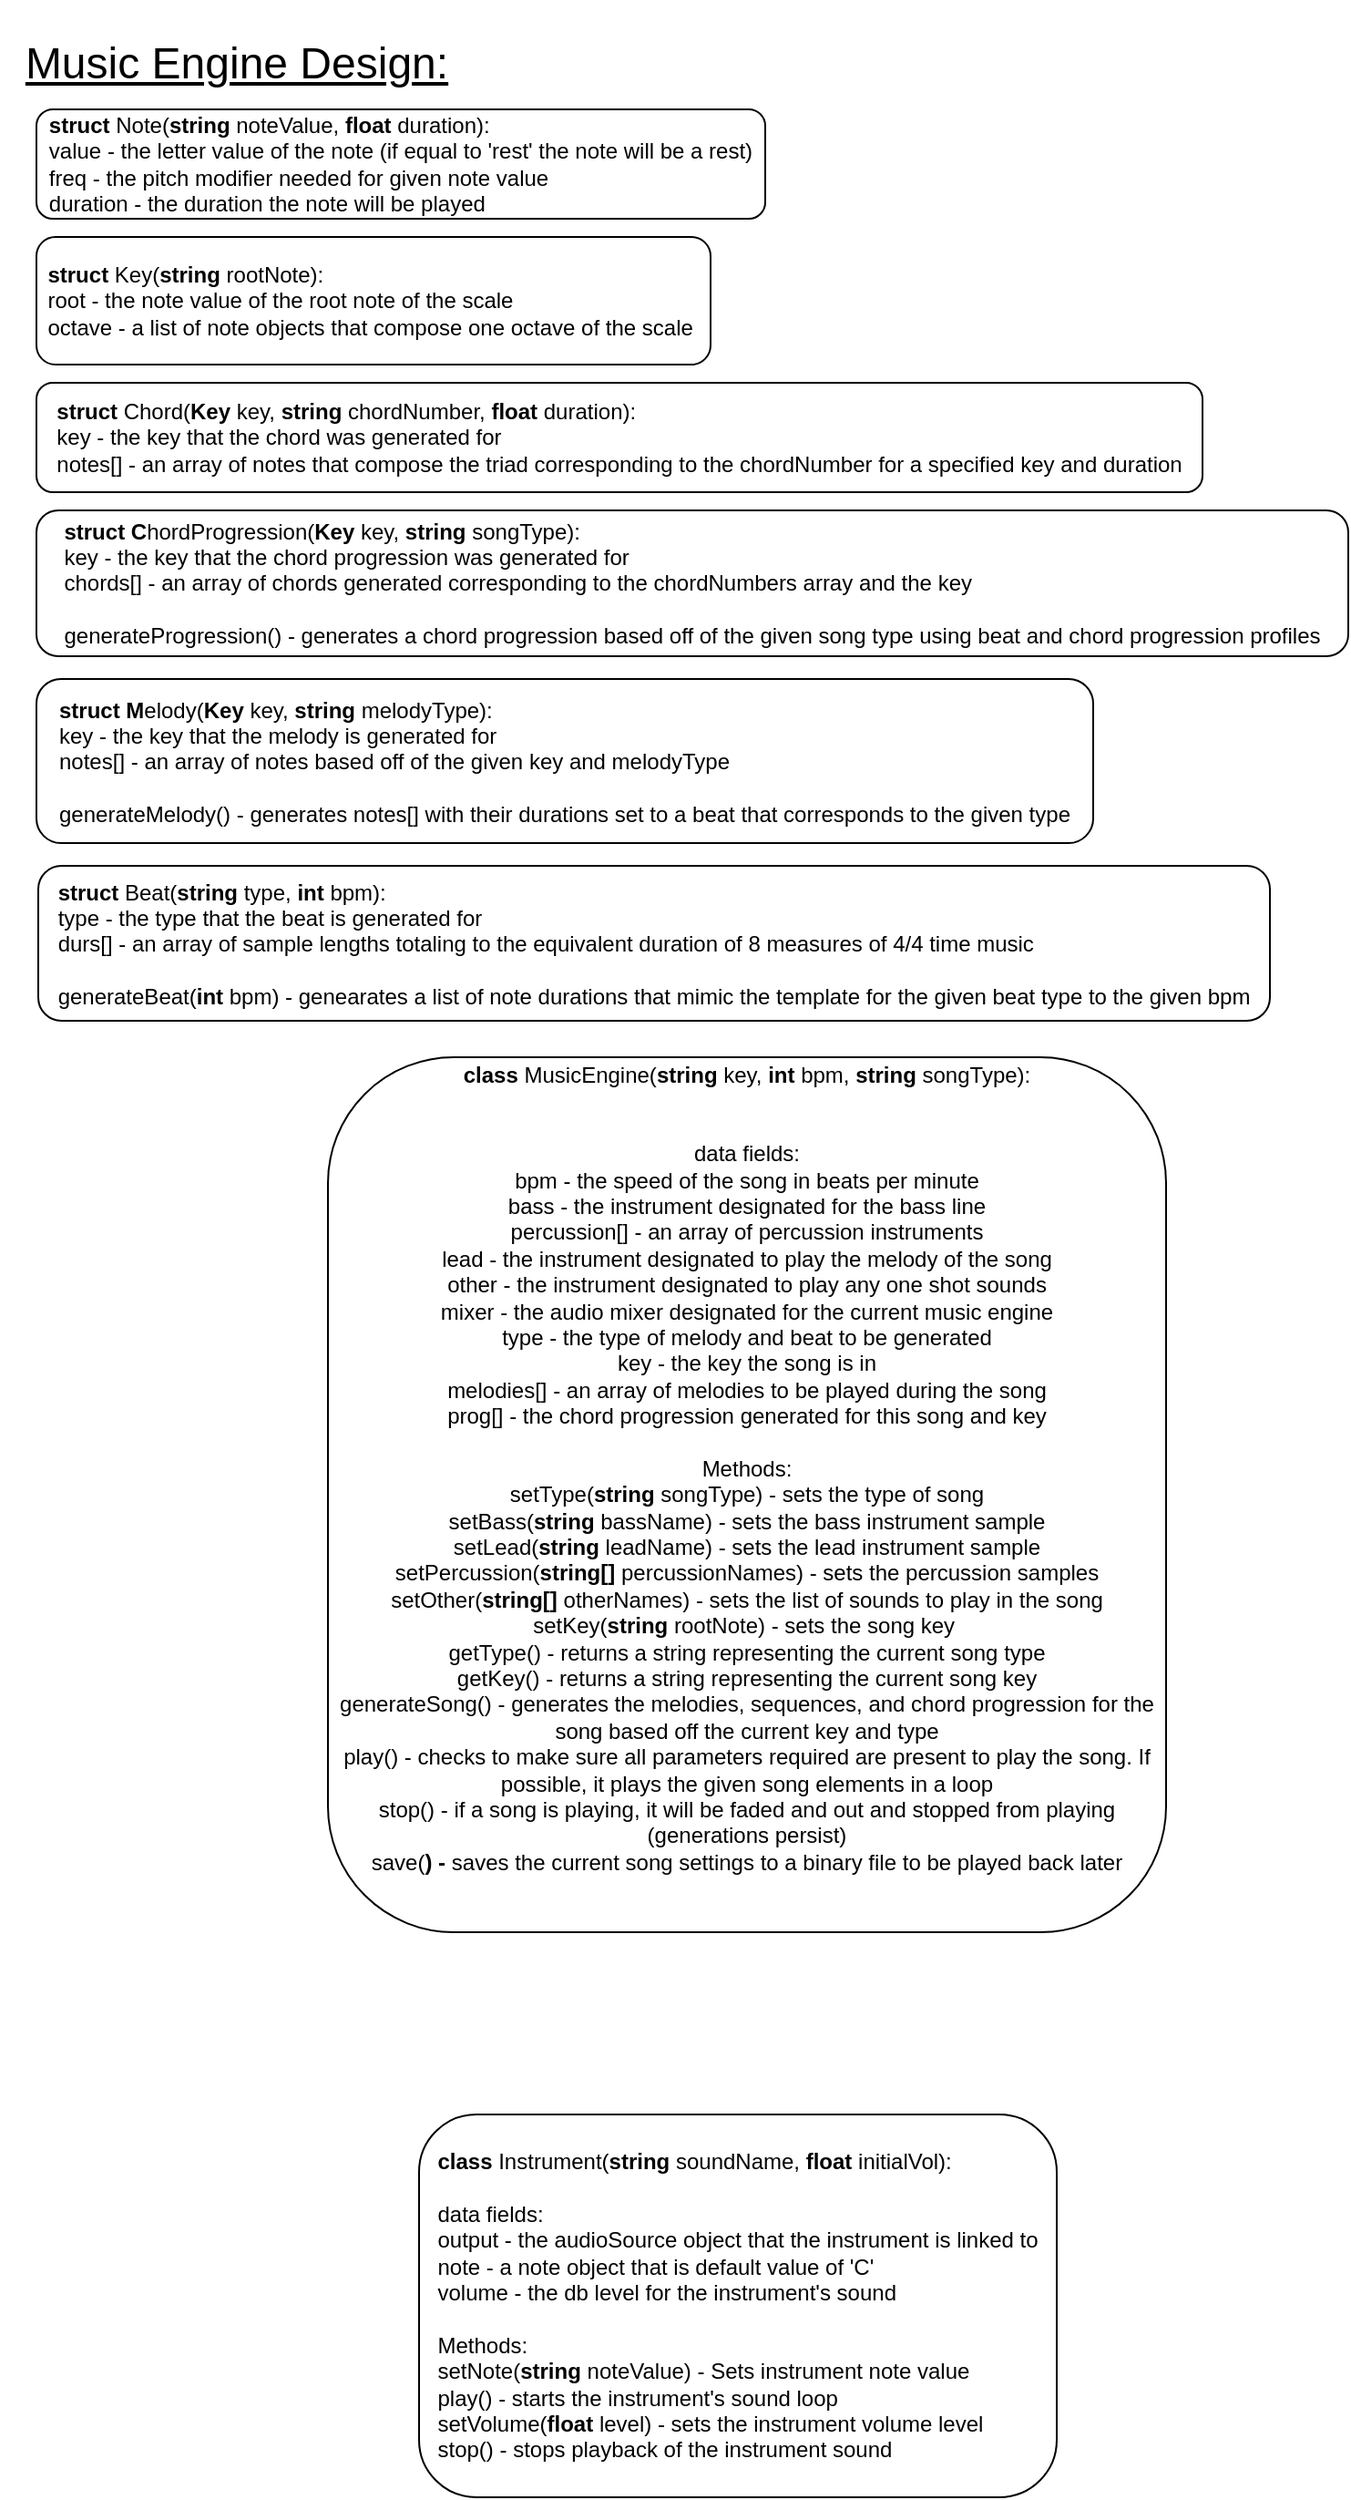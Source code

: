 <mxfile version="10.6.7" type="github"><diagram id="OPNXSDAO6jUCBAhCYMCz" name="Page-1"><mxGraphModel dx="1394" dy="1815" grid="1" gridSize="10" guides="1" tooltips="1" connect="1" arrows="1" fold="1" page="1" pageScale="1" pageWidth="850" pageHeight="1100" math="0" shadow="0"><root><mxCell id="0"/><mxCell id="1" parent="0"/><mxCell id="MRjA1aZxcHOnnrRmyfRB-1" value="&lt;div style=&quot;text-align: left&quot;&gt;&lt;b&gt;struct &lt;/b&gt;Note(&lt;b&gt;string &lt;/b&gt;noteValue, &lt;b&gt;float &lt;/b&gt;duration):&lt;/div&gt;&lt;div style=&quot;text-align: left&quot;&gt;&lt;span&gt;value - the letter value of the note (if equal to 'rest' the note will be a rest)&lt;/span&gt;&lt;/div&gt;&lt;div style=&quot;text-align: left&quot;&gt;&lt;span&gt;freq - the pitch modifier needed for given note value&lt;/span&gt;&lt;/div&gt;&lt;div style=&quot;text-align: left&quot;&gt;duration - the duration the note will be played&lt;/div&gt;" style="rounded=1;whiteSpace=wrap;html=1;" parent="1" vertex="1"><mxGeometry x="50" y="50" width="400" height="60" as="geometry"/></mxCell><mxCell id="MRjA1aZxcHOnnrRmyfRB-2" value="&lt;font style=&quot;font-size: 24px&quot;&gt;&lt;u&gt;Music Engine Design:&lt;/u&gt;&lt;/font&gt;" style="text;html=1;strokeColor=none;fillColor=none;align=center;verticalAlign=middle;whiteSpace=wrap;rounded=0;" parent="1" vertex="1"><mxGeometry x="30" y="-10" width="260" height="70" as="geometry"/></mxCell><mxCell id="MRjA1aZxcHOnnrRmyfRB-3" value="&lt;div style=&quot;text-align: left&quot;&gt;&lt;b&gt;class&lt;/b&gt; Instrument(&lt;b&gt;string &lt;/b&gt;soundName, &lt;b&gt;float&lt;/b&gt;&amp;nbsp;initialVol):&lt;/div&gt;&lt;div style=&quot;text-align: left&quot;&gt;&lt;br&gt;&lt;/div&gt;&lt;div style=&quot;text-align: left&quot;&gt;data fields:&lt;/div&gt;&lt;div style=&quot;text-align: left&quot;&gt;&lt;span&gt;output - the audioSource object that the instrument is linked to&lt;/span&gt;&lt;/div&gt;&lt;div style=&quot;text-align: left&quot;&gt;&lt;span&gt;note - a note object that is default value of 'C'&lt;/span&gt;&lt;/div&gt;&lt;div style=&quot;text-align: left&quot;&gt;&lt;span&gt;volume - the db level for the instrument's sound&lt;/span&gt;&lt;/div&gt;&lt;div style=&quot;text-align: left&quot;&gt;&lt;br&gt;&lt;/div&gt;&lt;div style=&quot;text-align: left&quot;&gt;&lt;span&gt;Methods:&lt;/span&gt;&lt;/div&gt;&lt;div style=&quot;text-align: left&quot;&gt;setNote(&lt;b&gt;string&lt;/b&gt;&amp;nbsp;noteValue) - Sets instrument note value&lt;/div&gt;&lt;div style=&quot;text-align: left&quot;&gt;play() - starts the instrument's sound loop&lt;/div&gt;&lt;div style=&quot;text-align: left&quot;&gt;setVolume(&lt;b&gt;float&lt;/b&gt;&amp;nbsp;level) - sets the instrument volume level&lt;/div&gt;&lt;div style=&quot;text-align: left&quot;&gt;stop() - stops playback of the instrument sound&lt;/div&gt;" style="rounded=1;whiteSpace=wrap;html=1;" parent="1" vertex="1"><mxGeometry x="260" y="1150" width="350" height="210" as="geometry"/></mxCell><mxCell id="Tk8Q-afxmoXbv6JfgF5U-2" value="&lt;div style=&quot;text-align: left&quot;&gt;&lt;b&gt;struct &lt;/b&gt;&lt;span&gt;Key(&lt;b&gt;string&lt;/b&gt; rootNote):&lt;/span&gt;&lt;/div&gt;&lt;div style=&quot;text-align: left&quot;&gt;&lt;span&gt;root - the note value of the root note of the scale&lt;/span&gt;&lt;/div&gt;&lt;div style=&quot;text-align: left&quot;&gt;&lt;span&gt;octave - a list of note objects that compose one octave of the scale&amp;nbsp;&lt;/span&gt;&lt;/div&gt;" style="rounded=1;whiteSpace=wrap;html=1;" vertex="1" parent="1"><mxGeometry x="50" y="120" width="370" height="70" as="geometry"/></mxCell><mxCell id="Tk8Q-afxmoXbv6JfgF5U-3" value="&lt;div style=&quot;text-align: left&quot;&gt;&lt;b&gt;struct&lt;/b&gt; Chord(&lt;b&gt;Key &lt;/b&gt;key, &lt;b&gt;string &lt;/b&gt;chordNumber, &lt;b&gt;float &lt;/b&gt;duration):&lt;/div&gt;&lt;div style=&quot;text-align: left&quot;&gt;key - the key that the chord was generated for&lt;/div&gt;&lt;div style=&quot;text-align: left&quot;&gt;notes[] - an array of notes that compose the triad corresponding to the chordNumber for a specified key and duration&lt;/div&gt;" style="rounded=1;whiteSpace=wrap;html=1;" vertex="1" parent="1"><mxGeometry x="50" y="200" width="640" height="60" as="geometry"/></mxCell><mxCell id="Tk8Q-afxmoXbv6JfgF5U-4" value="&lt;div style=&quot;text-align: left&quot;&gt;&lt;b&gt;struct C&lt;/b&gt;hordProgression(&lt;b&gt;Key &lt;/b&gt;key, &lt;b&gt;string&lt;/b&gt;&amp;nbsp;songType):&lt;/div&gt;&lt;div style=&quot;text-align: left&quot;&gt;key - the key that the chord progression was generated for&lt;/div&gt;&lt;div style=&quot;text-align: left&quot;&gt;chords[] - an array of chords generated corresponding to the chordNumbers array and the key&amp;nbsp;&lt;/div&gt;&lt;div style=&quot;text-align: left&quot;&gt;&lt;br&gt;&lt;/div&gt;&lt;div style=&quot;text-align: left&quot;&gt;generateProgression() - generates a chord progression based off of the given song type using beat and chord progression profiles&lt;/div&gt;" style="rounded=1;whiteSpace=wrap;html=1;" vertex="1" parent="1"><mxGeometry x="50" y="270" width="720" height="80" as="geometry"/></mxCell><mxCell id="Tk8Q-afxmoXbv6JfgF5U-5" value="&lt;div style=&quot;text-align: left&quot;&gt;&lt;b&gt;struct M&lt;/b&gt;elody(&lt;b&gt;Key &lt;/b&gt;key, &lt;b&gt;string&lt;/b&gt;&amp;nbsp;melodyType):&lt;/div&gt;&lt;div style=&quot;text-align: left&quot;&gt;&lt;span&gt;key - the key that the melody is generated for&lt;/span&gt;&lt;/div&gt;&lt;div style=&quot;text-align: left&quot;&gt;notes[] - an array of notes based off of the given key and melodyType&lt;/div&gt;&lt;div style=&quot;text-align: left&quot;&gt;&lt;br&gt;&lt;/div&gt;&lt;div style=&quot;text-align: left&quot;&gt;generateMelody() - generates notes[] with their durations set to a beat that corresponds to the given type&lt;/div&gt;" style="rounded=1;whiteSpace=wrap;html=1;" vertex="1" parent="1"><mxGeometry x="50" y="362.5" width="580" height="90" as="geometry"/></mxCell><mxCell id="Tk8Q-afxmoXbv6JfgF5U-6" value="&lt;div style=&quot;text-align: center&quot;&gt;&lt;b&gt;class &lt;/b&gt;MusicEngine(&lt;b&gt;string &lt;/b&gt;key, &lt;b&gt;int &lt;/b&gt;bpm, &lt;b&gt;string &lt;/b&gt;songType):&lt;/div&gt;&lt;div style=&quot;text-align: center&quot;&gt;&lt;span&gt;&lt;br&gt;&lt;/span&gt;&lt;/div&gt;&lt;div style=&quot;text-align: center&quot;&gt;&lt;br&gt;&lt;/div&gt;&lt;div style=&quot;text-align: center&quot;&gt;&lt;span&gt;data fields:&lt;/span&gt;&lt;/div&gt;&lt;div style=&quot;text-align: center&quot;&gt;&lt;span&gt;bpm - the speed of the song in beats per minute&lt;/span&gt;&lt;/div&gt;&lt;div style=&quot;text-align: center&quot;&gt;&lt;span&gt;bass - the instrument designated for the bass line&lt;/span&gt;&lt;/div&gt;&lt;div style=&quot;text-align: center&quot;&gt;&lt;span&gt;percussion[] - an array of percussion instruments&lt;/span&gt;&lt;/div&gt;&lt;div style=&quot;text-align: center&quot;&gt;&lt;span&gt;lead - the instrument designated to play the melody of the song&lt;/span&gt;&lt;/div&gt;&lt;div style=&quot;text-align: center&quot;&gt;other - the instrument designated to play any one shot sounds&lt;/div&gt;&lt;div style=&quot;text-align: center&quot;&gt;&lt;span&gt;mixer - the audio mixer designated for the current music engine&lt;/span&gt;&lt;/div&gt;&lt;div style=&quot;text-align: center&quot;&gt;type - the type of melody and beat to be generated&lt;/div&gt;&lt;div style=&quot;text-align: center&quot;&gt;key - the key the song is in&lt;/div&gt;&lt;div style=&quot;text-align: center&quot;&gt;melodies[] - an array of melodies to be played during the song&lt;/div&gt;&lt;div style=&quot;text-align: center&quot;&gt;prog[] - the chord progression generated for this song and key&lt;/div&gt;&lt;div style=&quot;text-align: center&quot;&gt;&lt;br&gt;&lt;/div&gt;&lt;div style=&quot;text-align: center&quot;&gt;Methods:&lt;/div&gt;&lt;div style=&quot;text-align: center&quot;&gt;setType(&lt;b&gt;string &lt;/b&gt;songType) - sets the type of song&lt;/div&gt;&lt;div style=&quot;text-align: center&quot;&gt;setBass(&lt;b&gt;string &lt;/b&gt;bassName) - sets the bass instrument sample&lt;/div&gt;&lt;div style=&quot;text-align: center&quot;&gt;setLead(&lt;b&gt;string &lt;/b&gt;leadName) - sets the lead instrument sample&lt;/div&gt;&lt;div style=&quot;text-align: center&quot;&gt;setPercussion(&lt;b&gt;string[] &lt;/b&gt;percussionNames) - sets the percussion samples&lt;/div&gt;&lt;div style=&quot;text-align: center&quot;&gt;setOther(&lt;b&gt;string[] &lt;/b&gt;otherNames) - sets the list of sounds to play in the song&lt;/div&gt;&lt;div style=&quot;text-align: center&quot;&gt;setKey(&lt;b&gt;string&lt;/b&gt;&amp;nbsp;rootNote) - sets the song key&amp;nbsp;&lt;/div&gt;&lt;div style=&quot;text-align: center&quot;&gt;getType() - returns a string representing the current song type&lt;/div&gt;&lt;div style=&quot;text-align: center&quot;&gt;getKey() - returns a string representing the current song key&lt;/div&gt;&lt;div style=&quot;text-align: center&quot;&gt;generateSong() - generates the melodies, sequences, and chord progression for the song based off the current key and type&lt;/div&gt;&lt;div style=&quot;text-align: center&quot;&gt;play() - checks to make sure all parameters required are present to play the song. If possible, it plays the given song elements in a loop&lt;/div&gt;&lt;div style=&quot;text-align: center&quot;&gt;stop() - if a song is playing, it will be faded and out and stopped from playing (generations persist)&lt;/div&gt;&lt;div style=&quot;text-align: center&quot;&gt;save(&lt;b&gt;) - &lt;/b&gt;saves the current song settings to a binary file to be played back later&lt;/div&gt;&lt;div style=&quot;text-align: center&quot;&gt;&lt;br&gt;&lt;/div&gt;&lt;div style=&quot;text-align: center&quot;&gt;&lt;br&gt;&lt;/div&gt;" style="rounded=1;whiteSpace=wrap;html=1;" vertex="1" parent="1"><mxGeometry x="210" y="570" width="460" height="480" as="geometry"/></mxCell><mxCell id="Tk8Q-afxmoXbv6JfgF5U-7" value="&lt;div style=&quot;text-align: left&quot;&gt;&lt;b&gt;struct&lt;/b&gt;&amp;nbsp;Beat(&lt;b&gt;string &lt;/b&gt;type, &lt;b&gt;int &lt;/b&gt;bpm):&lt;/div&gt;&lt;div style=&quot;text-align: left&quot;&gt;&lt;span&gt;type - the type that the beat is generated for&lt;/span&gt;&lt;/div&gt;&lt;div style=&quot;text-align: left&quot;&gt;durs[] - an array of sample lengths totaling to the equivalent duration of 8 measures of 4/4 time music&lt;/div&gt;&lt;div style=&quot;text-align: left&quot;&gt;&lt;br&gt;&lt;/div&gt;&lt;div style=&quot;text-align: left&quot;&gt;&lt;span&gt;generateBeat(&lt;/span&gt;&lt;b&gt;int &lt;/b&gt;&lt;span&gt;bpm) - genearates a list of note durations that mimic the template for the given beat type to the given bpm&lt;/span&gt;&lt;/div&gt;" style="rounded=1;whiteSpace=wrap;html=1;" vertex="1" parent="1"><mxGeometry x="51" y="465" width="676" height="85" as="geometry"/></mxCell></root></mxGraphModel></diagram></mxfile>